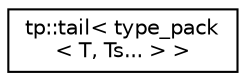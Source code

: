 digraph "Graphical Class Hierarchy"
{
 // LATEX_PDF_SIZE
  edge [fontname="Helvetica",fontsize="10",labelfontname="Helvetica",labelfontsize="10"];
  node [fontname="Helvetica",fontsize="10",shape=record];
  rankdir="LR";
  Node0 [label="tp::tail\< type_pack\l\< T, Ts... \> \>",height=0.2,width=0.4,color="black", fillcolor="white", style="filled",URL="$structtp_1_1tail_3_01type__pack_3_01T_00_01Ts_8_8_8_01_4_01_4.html",tooltip=" "];
}
